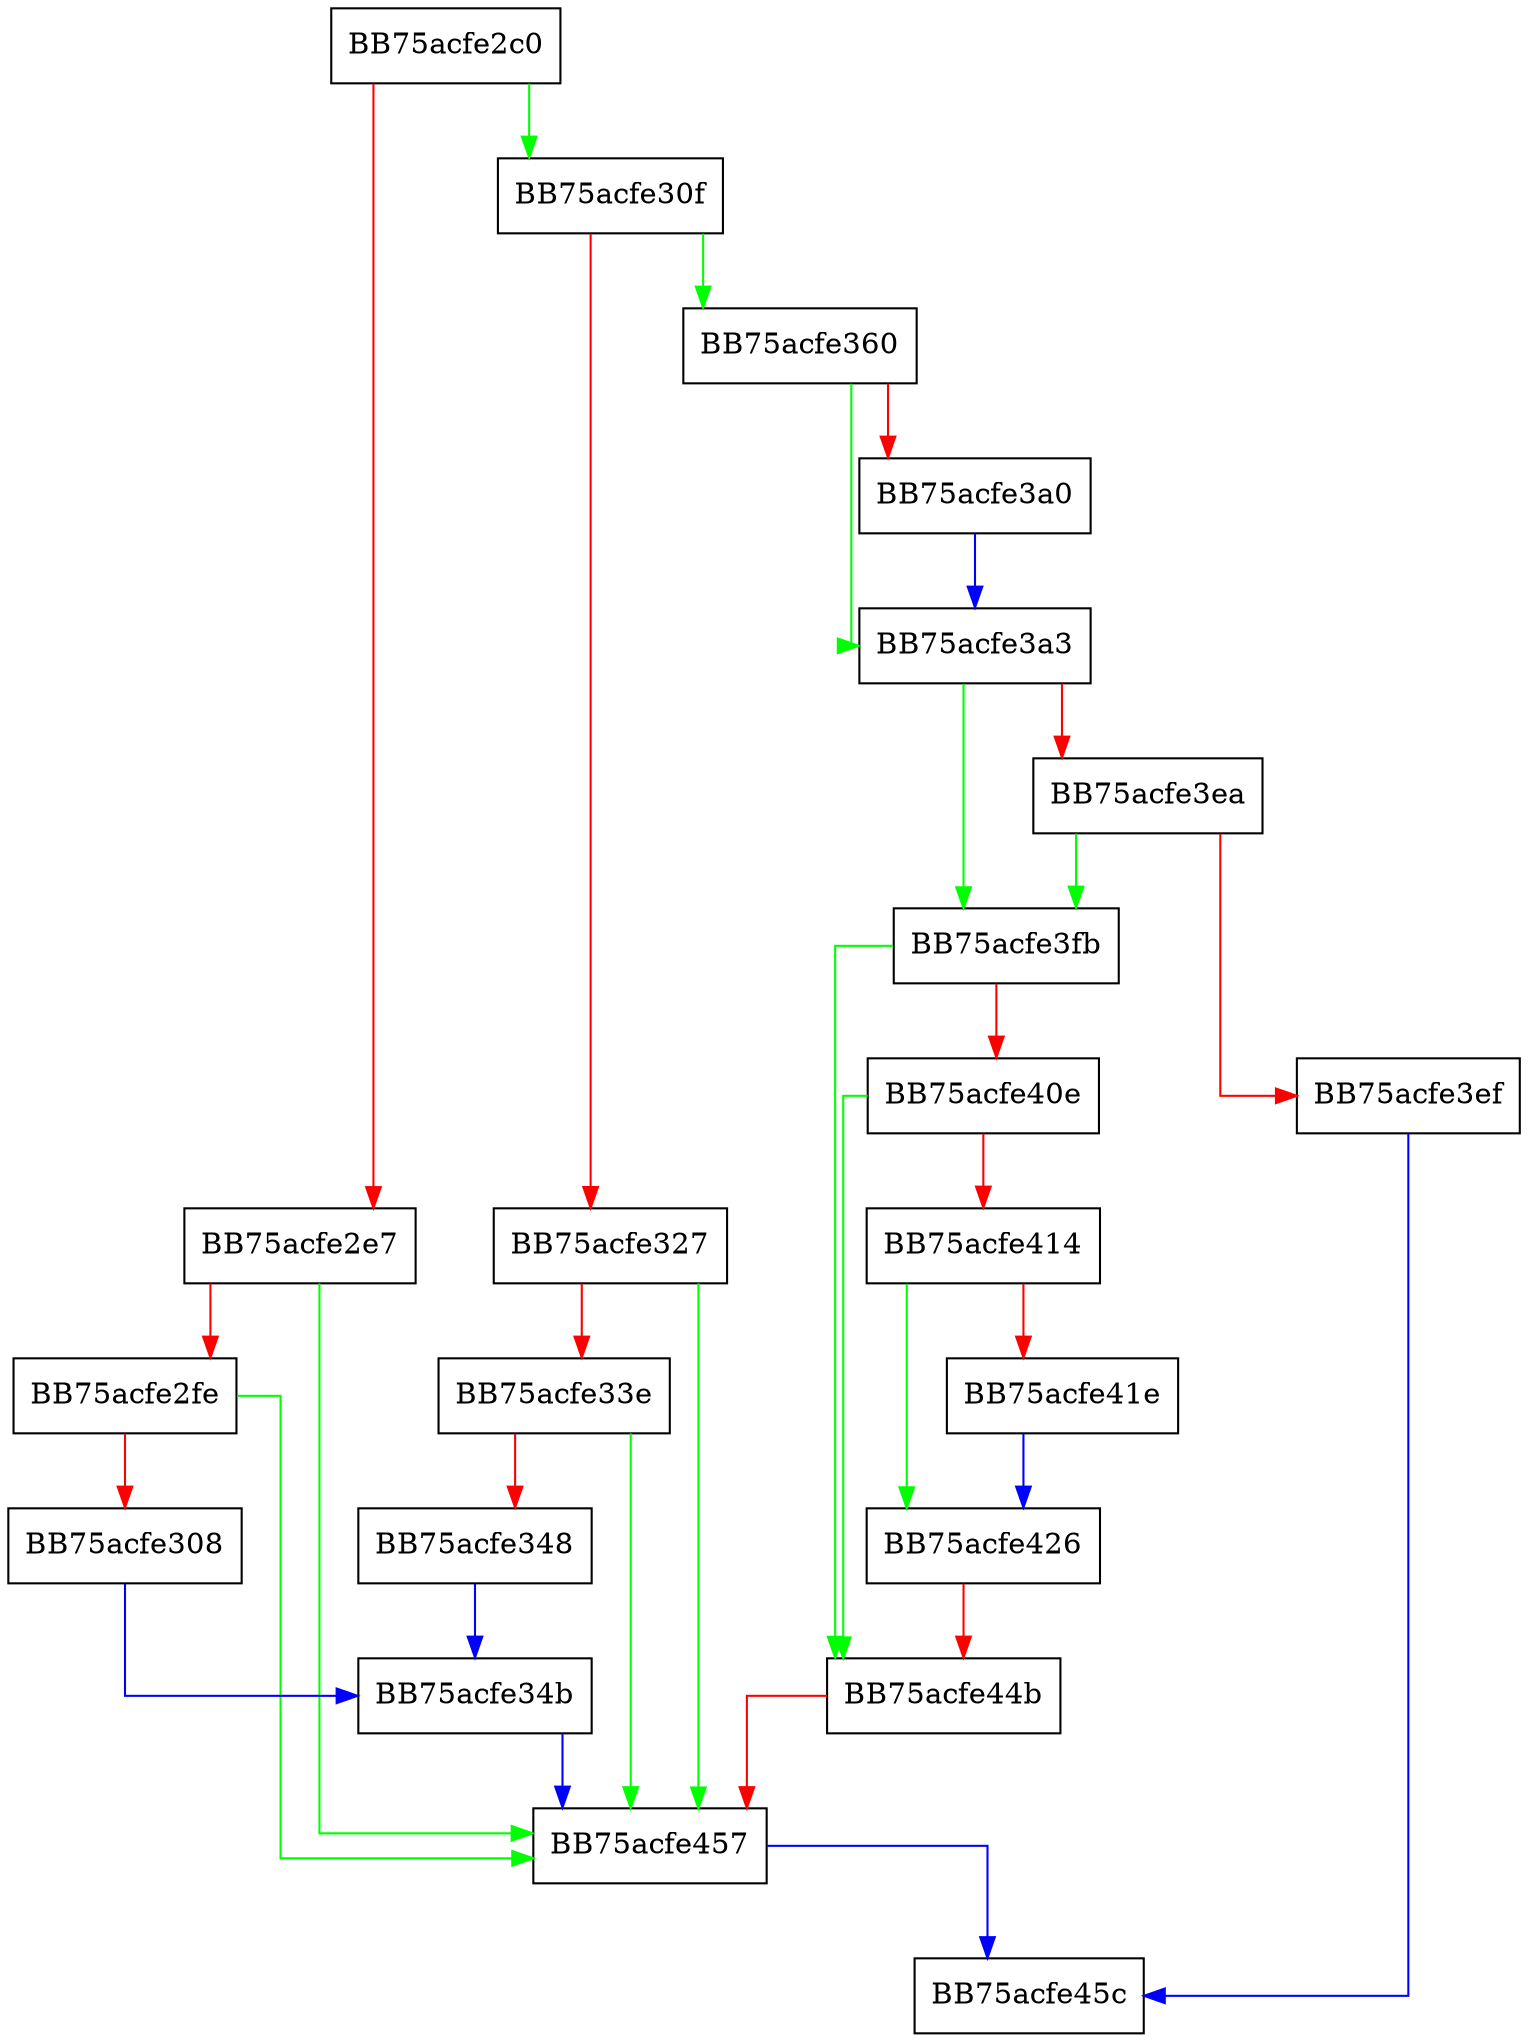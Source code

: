 digraph GetKernelRoutineAddress {
  node [shape="box"];
  graph [splines=ortho];
  BB75acfe2c0 -> BB75acfe30f [color="green"];
  BB75acfe2c0 -> BB75acfe2e7 [color="red"];
  BB75acfe2e7 -> BB75acfe457 [color="green"];
  BB75acfe2e7 -> BB75acfe2fe [color="red"];
  BB75acfe2fe -> BB75acfe457 [color="green"];
  BB75acfe2fe -> BB75acfe308 [color="red"];
  BB75acfe308 -> BB75acfe34b [color="blue"];
  BB75acfe30f -> BB75acfe360 [color="green"];
  BB75acfe30f -> BB75acfe327 [color="red"];
  BB75acfe327 -> BB75acfe457 [color="green"];
  BB75acfe327 -> BB75acfe33e [color="red"];
  BB75acfe33e -> BB75acfe457 [color="green"];
  BB75acfe33e -> BB75acfe348 [color="red"];
  BB75acfe348 -> BB75acfe34b [color="blue"];
  BB75acfe34b -> BB75acfe457 [color="blue"];
  BB75acfe360 -> BB75acfe3a3 [color="green"];
  BB75acfe360 -> BB75acfe3a0 [color="red"];
  BB75acfe3a0 -> BB75acfe3a3 [color="blue"];
  BB75acfe3a3 -> BB75acfe3fb [color="green"];
  BB75acfe3a3 -> BB75acfe3ea [color="red"];
  BB75acfe3ea -> BB75acfe3fb [color="green"];
  BB75acfe3ea -> BB75acfe3ef [color="red"];
  BB75acfe3ef -> BB75acfe45c [color="blue"];
  BB75acfe3fb -> BB75acfe44b [color="green"];
  BB75acfe3fb -> BB75acfe40e [color="red"];
  BB75acfe40e -> BB75acfe44b [color="green"];
  BB75acfe40e -> BB75acfe414 [color="red"];
  BB75acfe414 -> BB75acfe426 [color="green"];
  BB75acfe414 -> BB75acfe41e [color="red"];
  BB75acfe41e -> BB75acfe426 [color="blue"];
  BB75acfe426 -> BB75acfe44b [color="red"];
  BB75acfe44b -> BB75acfe457 [color="red"];
  BB75acfe457 -> BB75acfe45c [color="blue"];
}